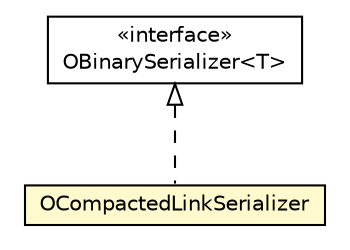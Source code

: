 #!/usr/local/bin/dot
#
# Class diagram 
# Generated by UMLGraph version R5_6-24-gf6e263 (http://www.umlgraph.org/)
#

digraph G {
	edge [fontname="Helvetica",fontsize=10,labelfontname="Helvetica",labelfontsize=10];
	node [fontname="Helvetica",fontsize=10,shape=plaintext];
	nodesep=0.25;
	ranksep=0.5;
	// com.orientechnologies.common.serialization.types.OBinarySerializer<T>
	c2398700 [label=<<table title="com.orientechnologies.common.serialization.types.OBinarySerializer" border="0" cellborder="1" cellspacing="0" cellpadding="2" port="p" href="../../../../../../common/serialization/types/OBinarySerializer.html">
		<tr><td><table border="0" cellspacing="0" cellpadding="1">
<tr><td align="center" balign="center"> &#171;interface&#187; </td></tr>
<tr><td align="center" balign="center"> OBinarySerializer&lt;T&gt; </td></tr>
		</table></td></tr>
		</table>>, URL="../../../../../../common/serialization/types/OBinarySerializer.html", fontname="Helvetica", fontcolor="black", fontsize=10.0];
	// com.orientechnologies.orient.core.serialization.serializer.binary.impl.OCompactedLinkSerializer
	c2399884 [label=<<table title="com.orientechnologies.orient.core.serialization.serializer.binary.impl.OCompactedLinkSerializer" border="0" cellborder="1" cellspacing="0" cellpadding="2" port="p" bgcolor="lemonChiffon" href="./OCompactedLinkSerializer.html">
		<tr><td><table border="0" cellspacing="0" cellpadding="1">
<tr><td align="center" balign="center"> OCompactedLinkSerializer </td></tr>
		</table></td></tr>
		</table>>, URL="./OCompactedLinkSerializer.html", fontname="Helvetica", fontcolor="black", fontsize=10.0];
	//com.orientechnologies.orient.core.serialization.serializer.binary.impl.OCompactedLinkSerializer implements com.orientechnologies.common.serialization.types.OBinarySerializer<T>
	c2398700:p -> c2399884:p [dir=back,arrowtail=empty,style=dashed];
}

